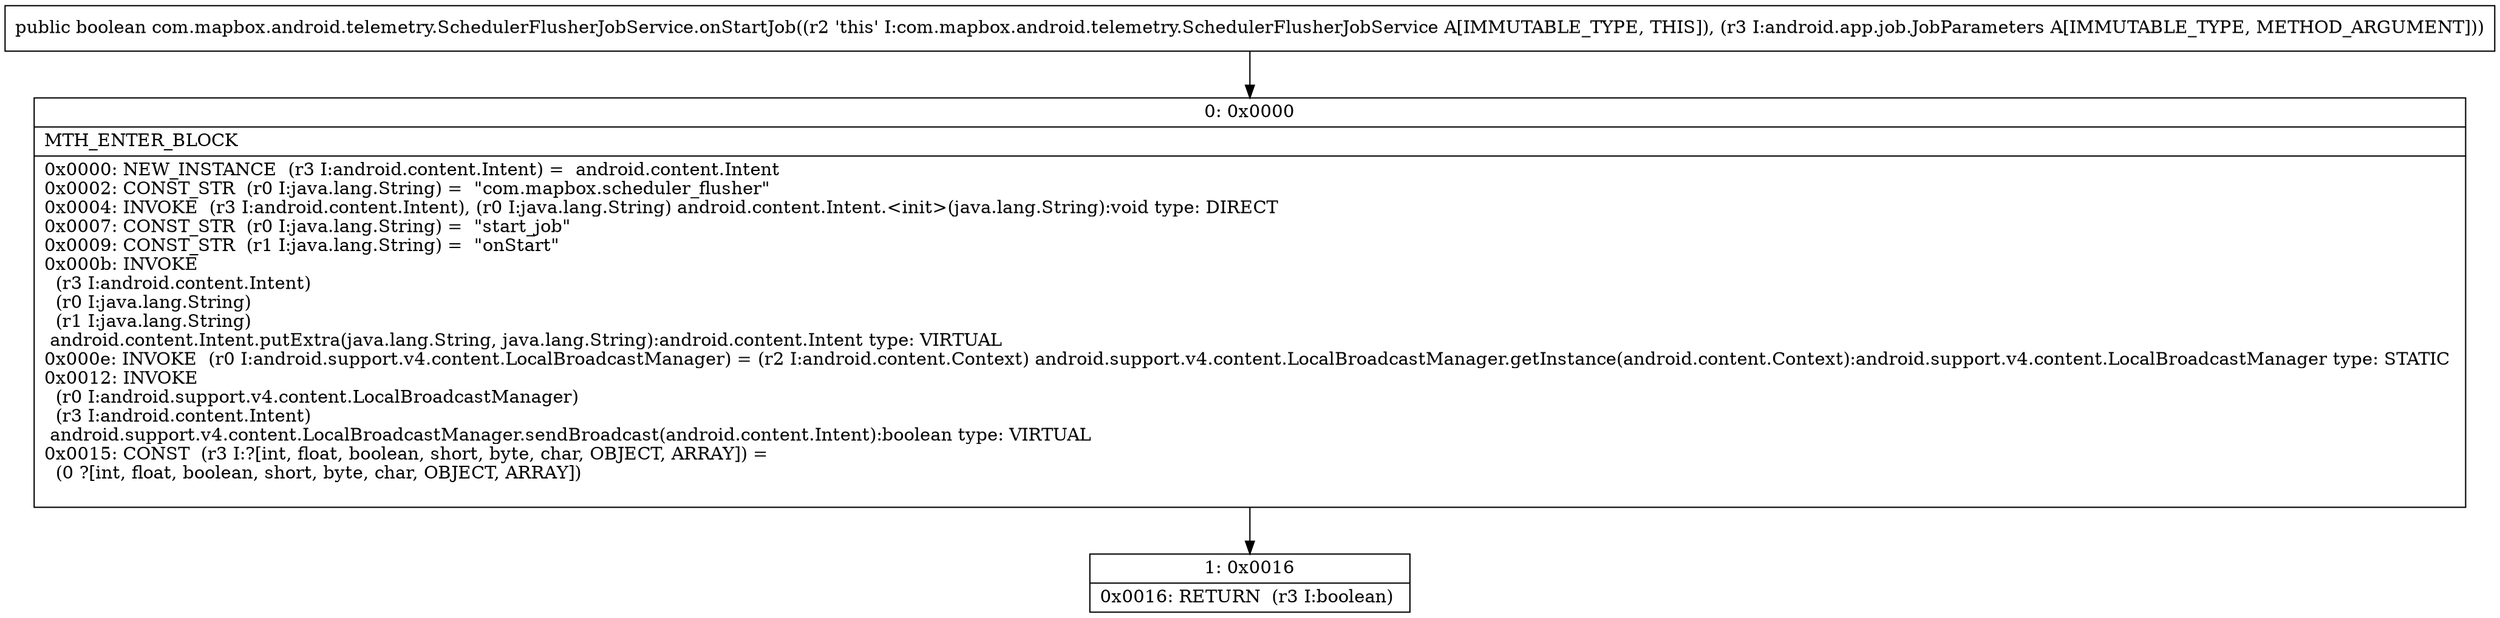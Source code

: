 digraph "CFG forcom.mapbox.android.telemetry.SchedulerFlusherJobService.onStartJob(Landroid\/app\/job\/JobParameters;)Z" {
Node_0 [shape=record,label="{0\:\ 0x0000|MTH_ENTER_BLOCK\l|0x0000: NEW_INSTANCE  (r3 I:android.content.Intent) =  android.content.Intent \l0x0002: CONST_STR  (r0 I:java.lang.String) =  \"com.mapbox.scheduler_flusher\" \l0x0004: INVOKE  (r3 I:android.content.Intent), (r0 I:java.lang.String) android.content.Intent.\<init\>(java.lang.String):void type: DIRECT \l0x0007: CONST_STR  (r0 I:java.lang.String) =  \"start_job\" \l0x0009: CONST_STR  (r1 I:java.lang.String) =  \"onStart\" \l0x000b: INVOKE  \l  (r3 I:android.content.Intent)\l  (r0 I:java.lang.String)\l  (r1 I:java.lang.String)\l android.content.Intent.putExtra(java.lang.String, java.lang.String):android.content.Intent type: VIRTUAL \l0x000e: INVOKE  (r0 I:android.support.v4.content.LocalBroadcastManager) = (r2 I:android.content.Context) android.support.v4.content.LocalBroadcastManager.getInstance(android.content.Context):android.support.v4.content.LocalBroadcastManager type: STATIC \l0x0012: INVOKE  \l  (r0 I:android.support.v4.content.LocalBroadcastManager)\l  (r3 I:android.content.Intent)\l android.support.v4.content.LocalBroadcastManager.sendBroadcast(android.content.Intent):boolean type: VIRTUAL \l0x0015: CONST  (r3 I:?[int, float, boolean, short, byte, char, OBJECT, ARRAY]) = \l  (0 ?[int, float, boolean, short, byte, char, OBJECT, ARRAY])\l \l}"];
Node_1 [shape=record,label="{1\:\ 0x0016|0x0016: RETURN  (r3 I:boolean) \l}"];
MethodNode[shape=record,label="{public boolean com.mapbox.android.telemetry.SchedulerFlusherJobService.onStartJob((r2 'this' I:com.mapbox.android.telemetry.SchedulerFlusherJobService A[IMMUTABLE_TYPE, THIS]), (r3 I:android.app.job.JobParameters A[IMMUTABLE_TYPE, METHOD_ARGUMENT])) }"];
MethodNode -> Node_0;
Node_0 -> Node_1;
}

